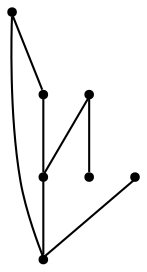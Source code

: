 graph {
  node [shape=point,comment="{\"directed\":false,\"doi\":\"10.4230/LIPIcs.GD.2024.25\",\"figure\":\"? (1)\"}"]

  v0 [pos="1315.954099760771,592.8914469005241"]
  v1 [pos="1355.965145231694,472.88722375990005"]
  v2 [pos="1275.9431814814557,432.88590082042833"]
  v3 [pos="1235.9320088189256,592.8914469005241"]
  v4 [pos="1195.9210905396103,472.88722375990005"]
  v5 [pos="1195.9210905396103,552.8901239610524"]
  v6 [pos="1235.9320088189256,432.88590082042833"]

  v0 -- v1 [id="-1",pos="1315.954099760771,592.8914469005241 1355.9651770295957,555.9526402096171 1369.302107392165,515.951221899317 1355.965145231694,472.88722375990005"]
  v5 -- v3 [id="-2",pos="1195.9210905396103,552.8901239610524 1235.9320088189256,592.8914469005241 1235.9320088189256,592.8914469005241 1235.9320088189256,592.8914469005241"]
  v5 -- v6 [id="-3",pos="1195.9210905396103,552.8901239610524 1222.595110254258,499.55487835380154 1235.9321678084348,459.55349183377757 1235.9320088189256,432.88590082042833"]
  v4 -- v1 [id="-4",pos="1195.9210905396103,472.88722375990005 1249.269098171004,499.5548465635254 1302.6172011961035,499.5548465635254 1355.965145231694,472.88722375990005"]
  v3 -- v1 [id="-5",pos="1235.9320088189256,592.8914469005241 1284.8330162856523,555.9526402096171 1324.844061756575,515.951221899317 1355.965145231694,472.88722375990005"]
  v2 -- v3 [id="-6",pos="1275.9431814814557,432.88590082042833 1249.269098171004,512.8887374410284 1235.9320406168274,566.2239830482793 1235.9320088189256,592.8914469005241"]
  v0 -- v2 [id="-7",pos="1315.954099760771,592.8914469005241 1315.9541315586728,539.5562012932733 1302.6170740044963,486.22098747629855 1275.9431814814557,432.88590082042833"]
}